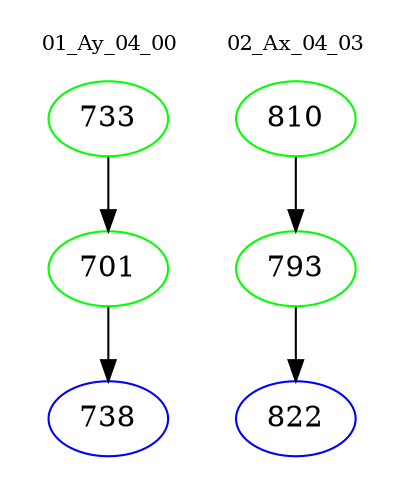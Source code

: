 digraph{
subgraph cluster_0 {
color = white
label = "01_Ay_04_00";
fontsize=10;
T0_733 [label="733", color="green"]
T0_733 -> T0_701 [color="black"]
T0_701 [label="701", color="green"]
T0_701 -> T0_738 [color="black"]
T0_738 [label="738", color="blue"]
}
subgraph cluster_1 {
color = white
label = "02_Ax_04_03";
fontsize=10;
T1_810 [label="810", color="green"]
T1_810 -> T1_793 [color="black"]
T1_793 [label="793", color="green"]
T1_793 -> T1_822 [color="black"]
T1_822 [label="822", color="blue"]
}
}
